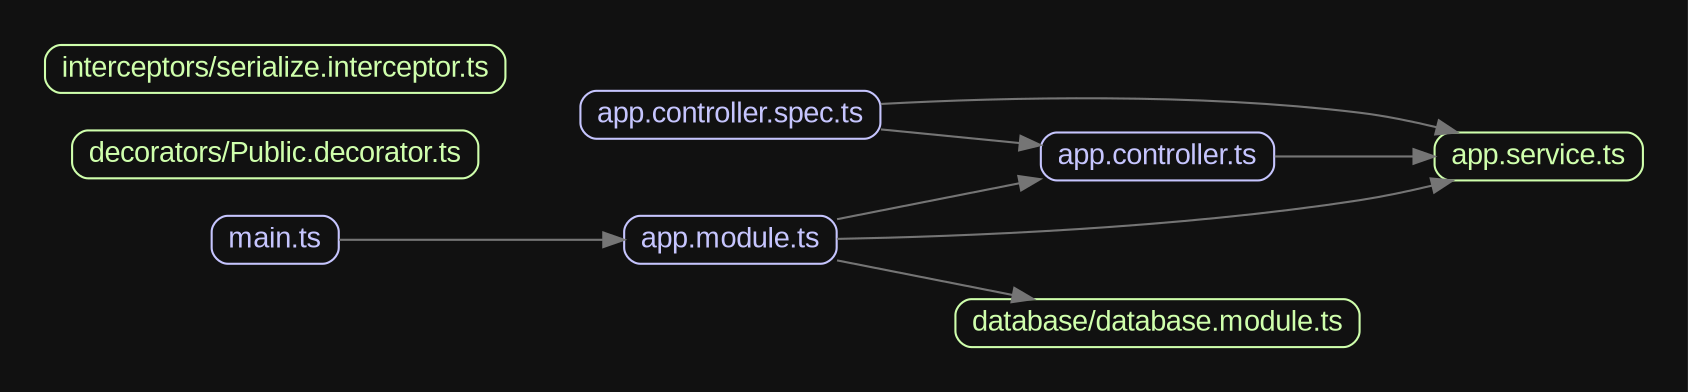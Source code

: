 digraph G {
	graph [bb="0,0,767,145",
		bgcolor="#111111",
		layout=dot,
		overlap=false,
		pad=0.3,
		rankdir=LR
	];
	node [color="#c6c5fe",
		fontcolor="#c6c5fe",
		fontname=Arial,
		fontsize="14px",
		height=0,
		label="\N",
		shape=box,
		style=rounded
	];
	edge [color="#757575"];
	"app.controller.spec.ts"	[height=0.31944,
		pos="329,111.5",
		width=2];
	"app.controller.ts"	[height=0.31944,
		pos="534,91.5",
		width=1.5556];
	"app.controller.spec.ts" -> "app.controller.ts"	[pos="e,477.87,96.932 401.28,104.48 422.88,102.35 446.49,100.02 467.68,97.936"];
	"app.service.ts"	[color="#cfffac",
		fontcolor="#cfffac",
		height=0.31944,
		pos="717,91.5",
		width=1.3889];
	"app.controller.spec.ts" -> "app.service.ts"	[pos="e,677.86,103.01 401.14,116.69 462.32,119.98 552.8,122.02 631,112.5 643.14,111.02 656.05,108.4 668.04,105.5"];
	"app.controller.ts" -> "app.service.ts"	[pos="e,666.88,91.5 590.29,91.5 611.29,91.5 635.28,91.5 656.63,91.5"];
	"app.module.ts"	[height=0.31944,
		pos="329,51.5",
		width=1.4167];
	"app.module.ts" -> "app.controller.ts"	[pos="e,477.69,80.601 380.18,61.388 406.65,66.603 439.43,73.063 467.84,78.661"];
	"app.module.ts" -> "app.service.ts"	[pos="e,675.66,79.964 380.09,51.925 440.07,53.064 543.41,57.027 631,70.5 642.39,72.252 654.48,74.807 665.87,77.537"];
	"database/database.module.ts"	[color="#cfffac",
		fontcolor="#cfffac",
		height=0.31944,
		pos="534,11.5",
		width=2.6944];
	"app.module.ts" -> "database/database.module.ts"	[pos="e,474.4,23.047 380.18,41.612 405.59,36.605 436.82,30.451 464.42,25.014"];
	"decorators/Public.decorator.ts"	[color="#cfffac",
		fontcolor="#cfffac",
		height=0.31944,
		pos="110.5,92.5",
		width=2.7083];
	"interceptors/serialize.interceptor.ts"	[color="#cfffac",
		fontcolor="#cfffac",
		height=0.31944,
		pos="110.5,133.5",
		width=3.0694];
	"main.ts"	[height=0.31944,
		pos="110.5,51.5",
		width=0.84722];
	"main.ts" -> "app.module.ts"	[pos="e,277.97,51.5 141.15,51.5 173.6,51.5 226.51,51.5 267.76,51.5"];
}
